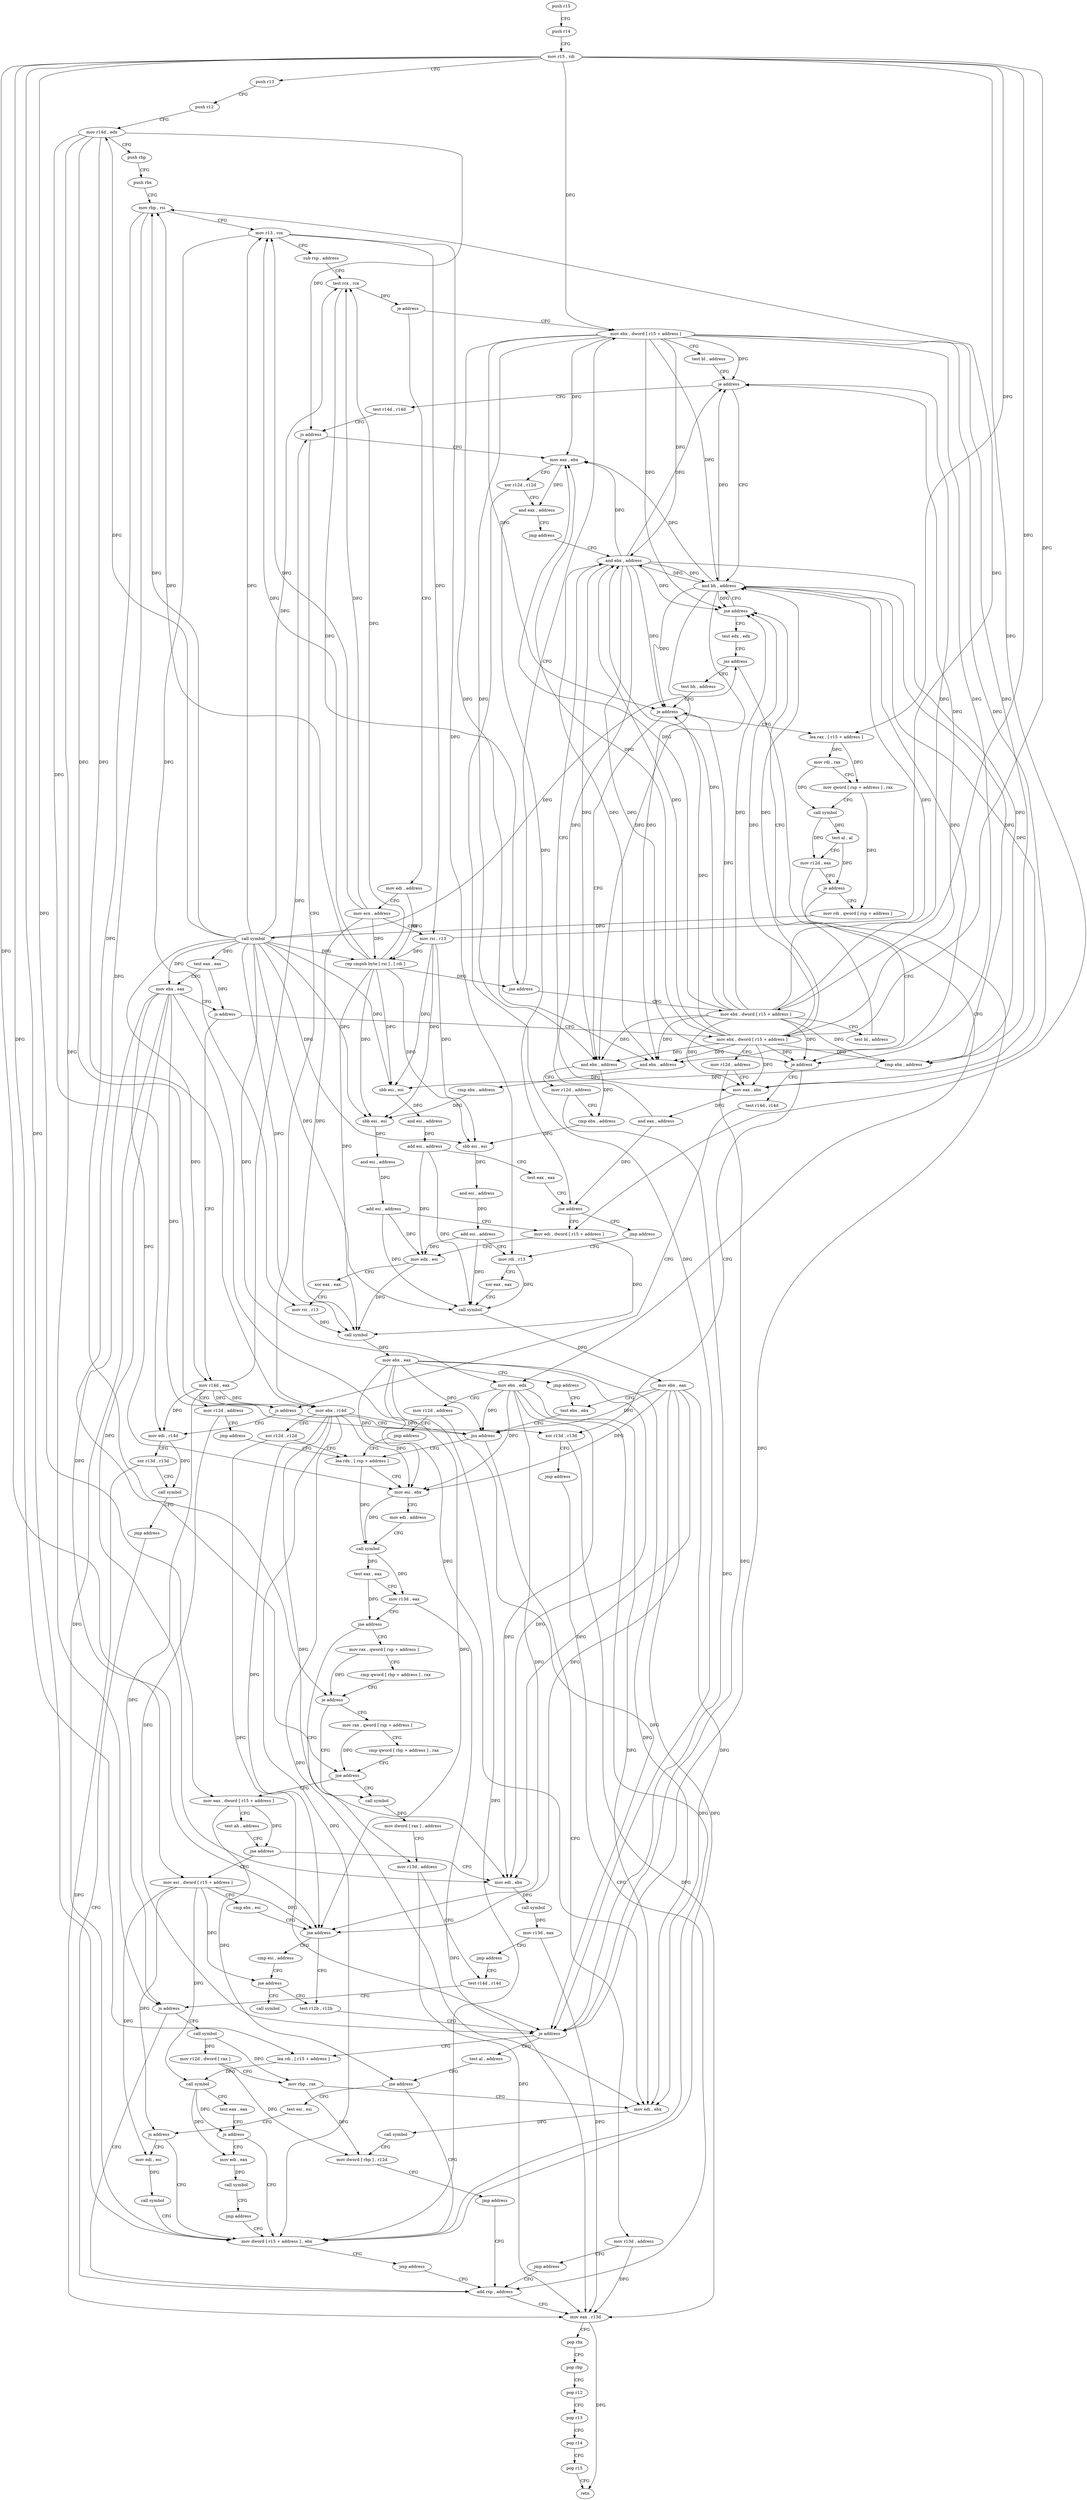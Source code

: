 digraph "func" {
"4297872" [label = "push r15" ]
"4297874" [label = "push r14" ]
"4297876" [label = "mov r15 , rdi" ]
"4297879" [label = "push r13" ]
"4297881" [label = "push r12" ]
"4297883" [label = "mov r14d , edx" ]
"4297886" [label = "push rbp" ]
"4297887" [label = "push rbx" ]
"4297888" [label = "mov rbp , rsi" ]
"4297891" [label = "mov r13 , rcx" ]
"4297894" [label = "sub rsp , address" ]
"4297901" [label = "test rcx , rcx" ]
"4297904" [label = "je address" ]
"4298024" [label = "mov ebx , dword [ r15 + address ]" ]
"4297906" [label = "mov edi , address" ]
"4298028" [label = "test bl , address" ]
"4298031" [label = "je address" ]
"4298064" [label = "test r14d , r14d" ]
"4298033" [label = "and bh , address" ]
"4297911" [label = "mov ecx , address" ]
"4297916" [label = "mov rsi , r13" ]
"4297919" [label = "rep cmpsb byte [ rsi ] , [ rdi ]" ]
"4297921" [label = "jne address" ]
"4297923" [label = "mov ebx , dword [ r15 + address ]" ]
"4298067" [label = "js address" ]
"4298450" [label = "mov eax , ebx" ]
"4298073" [label = "mov ebx , r14d" ]
"4298036" [label = "je address" ]
"4298160" [label = "xor r13d , r13d" ]
"4298038" [label = "test r14d , r14d" ]
"4297927" [label = "test bl , address" ]
"4297930" [label = "jne address" ]
"4297932" [label = "test edx , edx" ]
"4298452" [label = "xor r12d , r12d" ]
"4298455" [label = "and eax , address" ]
"4298460" [label = "jmp address" ]
"4298335" [label = "and ebx , address" ]
"4298076" [label = "xor r12d , r12d" ]
"4298079" [label = "lea rdx , [ rsp + address ]" ]
"4298163" [label = "jmp address" ]
"4298136" [label = "add rsp , address" ]
"4298041" [label = "js address" ]
"4298043" [label = "mov edi , r14d" ]
"4297934" [label = "jns address" ]
"4298437" [label = "mov ebx , edx" ]
"4297940" [label = "test bh , address" ]
"4298338" [label = "cmp ebx , address" ]
"4298341" [label = "sbb esi , esi" ]
"4298343" [label = "and esi , address" ]
"4298349" [label = "add esi , address" ]
"4298355" [label = "test eax , eax" ]
"4298357" [label = "jne address" ]
"4297997" [label = "mov edi , dword [ r15 + address ]" ]
"4298363" [label = "jmp address" ]
"4298125" [label = "mov r13d , address" ]
"4298131" [label = "test r14d , r14d" ]
"4298103" [label = "mov rax , qword [ rsp + address ]" ]
"4298108" [label = "cmp qword [ rbp + address ] , rax" ]
"4298112" [label = "je address" ]
"4298224" [label = "mov rax , qword [ rsp + address ]" ]
"4298114" [label = "call symbol" ]
"4298143" [label = "mov eax , r13d" ]
"4298146" [label = "pop rbx" ]
"4298147" [label = "pop rbp" ]
"4298148" [label = "pop r12" ]
"4298150" [label = "pop r13" ]
"4298152" [label = "pop r14" ]
"4298154" [label = "pop r15" ]
"4298156" [label = "retn" ]
"4298046" [label = "xor r13d , r13d" ]
"4298049" [label = "call symbol" ]
"4298054" [label = "jmp address" ]
"4298439" [label = "mov r12d , address" ]
"4298445" [label = "jmp address" ]
"4297943" [label = "je address" ]
"4298168" [label = "and ebx , address" ]
"4297949" [label = "lea rax , [ r15 + address ]" ]
"4298001" [label = "mov edx , esi" ]
"4298003" [label = "xor eax , eax" ]
"4298005" [label = "mov rsi , r13" ]
"4298008" [label = "call symbol" ]
"4298013" [label = "mov ebx , eax" ]
"4298015" [label = "jmp address" ]
"4298206" [label = "test ebx , ebx" ]
"4298194" [label = "mov rdi , r13" ]
"4298256" [label = "call symbol" ]
"4298261" [label = "mov r12d , dword [ rax ]" ]
"4298264" [label = "mov rbp , rax" ]
"4298267" [label = "mov edi , ebx" ]
"4298269" [label = "call symbol" ]
"4298274" [label = "mov dword [ rbp ] , r12d" ]
"4298278" [label = "jmp address" ]
"4298229" [label = "cmp qword [ rbp + address ] , rax" ]
"4298233" [label = "jne address" ]
"4298235" [label = "mov eax , dword [ r15 + address ]" ]
"4298119" [label = "mov dword [ rax ] , address" ]
"4298084" [label = "mov esi , ebx" ]
"4298086" [label = "mov edi , address" ]
"4298091" [label = "call symbol" ]
"4298096" [label = "test eax , eax" ]
"4298098" [label = "mov r13d , eax" ]
"4298101" [label = "jne address" ]
"4298171" [label = "mov r12d , address" ]
"4298177" [label = "cmp ebx , address" ]
"4298180" [label = "sbb esi , esi" ]
"4298182" [label = "and esi , address" ]
"4298188" [label = "add esi , address" ]
"4297953" [label = "mov rdi , rax" ]
"4297956" [label = "mov qword [ rsp + address ] , rax" ]
"4297961" [label = "call symbol" ]
"4297966" [label = "test al , al" ]
"4297968" [label = "mov r12d , eax" ]
"4297971" [label = "je address" ]
"4298288" [label = "mov rdi , qword [ rsp + address ]" ]
"4297977" [label = "and ebx , address" ]
"4298208" [label = "jns address" ]
"4298214" [label = "mov r13d , address" ]
"4298197" [label = "xor eax , eax" ]
"4298199" [label = "call symbol" ]
"4298204" [label = "mov ebx , eax" ]
"4298239" [label = "test ah , address" ]
"4298242" [label = "jne address" ]
"4298368" [label = "mov esi , dword [ r15 + address ]" ]
"4298244" [label = "mov edi , ebx" ]
"4298220" [label = "jmp address" ]
"4298293" [label = "call symbol" ]
"4298298" [label = "test eax , eax" ]
"4298300" [label = "mov ebx , eax" ]
"4298302" [label = "js address" ]
"4298318" [label = "mov ebx , dword [ r15 + address ]" ]
"4298304" [label = "mov r14d , eax" ]
"4297980" [label = "cmp ebx , address" ]
"4297983" [label = "sbb esi , esi" ]
"4297985" [label = "and esi , address" ]
"4297991" [label = "add esi , address" ]
"4298372" [label = "cmp ebx , esi" ]
"4298374" [label = "jne address" ]
"4298381" [label = "test r12b , r12b" ]
"4298376" [label = "cmp esi , address" ]
"4298246" [label = "call symbol" ]
"4298251" [label = "mov r13d , eax" ]
"4298254" [label = "jmp address" ]
"4298322" [label = "mov r12d , address" ]
"4298328" [label = "mov eax , ebx" ]
"4298330" [label = "and eax , address" ]
"4298307" [label = "mov r12d , address" ]
"4298313" [label = "jmp address" ]
"4298384" [label = "je address" ]
"4298410" [label = "lea rdi , [ r15 + address ]" ]
"4298386" [label = "test al , address" ]
"4298379" [label = "jne address" ]
"4298432" [label = "call symbol" ]
"4298134" [label = "js address" ]
"4298414" [label = "call symbol" ]
"4298419" [label = "test eax , eax" ]
"4298421" [label = "js address" ]
"4298401" [label = "mov dword [ r15 + address ] , ebx" ]
"4298423" [label = "mov edi , eax" ]
"4298388" [label = "jne address" ]
"4298390" [label = "test esi , esi" ]
"4298405" [label = "jmp address" ]
"4298425" [label = "call symbol" ]
"4298430" [label = "jmp address" ]
"4298392" [label = "js address" ]
"4298394" [label = "mov edi , esi" ]
"4298396" [label = "call symbol" ]
"4297872" -> "4297874" [ label = "CFG" ]
"4297874" -> "4297876" [ label = "CFG" ]
"4297876" -> "4297879" [ label = "CFG" ]
"4297876" -> "4298024" [ label = "DFG" ]
"4297876" -> "4297923" [ label = "DFG" ]
"4297876" -> "4297997" [ label = "DFG" ]
"4297876" -> "4298235" [ label = "DFG" ]
"4297876" -> "4297949" [ label = "DFG" ]
"4297876" -> "4298368" [ label = "DFG" ]
"4297876" -> "4298318" [ label = "DFG" ]
"4297876" -> "4298410" [ label = "DFG" ]
"4297876" -> "4298401" [ label = "DFG" ]
"4297879" -> "4297881" [ label = "CFG" ]
"4297881" -> "4297883" [ label = "CFG" ]
"4297883" -> "4297886" [ label = "CFG" ]
"4297883" -> "4298067" [ label = "DFG" ]
"4297883" -> "4298073" [ label = "DFG" ]
"4297883" -> "4298041" [ label = "DFG" ]
"4297883" -> "4298043" [ label = "DFG" ]
"4297883" -> "4298134" [ label = "DFG" ]
"4297886" -> "4297887" [ label = "CFG" ]
"4297887" -> "4297888" [ label = "CFG" ]
"4297888" -> "4297891" [ label = "CFG" ]
"4297888" -> "4298112" [ label = "DFG" ]
"4297888" -> "4298233" [ label = "DFG" ]
"4297891" -> "4297894" [ label = "CFG" ]
"4297891" -> "4297916" [ label = "DFG" ]
"4297891" -> "4298005" [ label = "DFG" ]
"4297891" -> "4298194" [ label = "DFG" ]
"4297894" -> "4297901" [ label = "CFG" ]
"4297901" -> "4297904" [ label = "DFG" ]
"4297901" -> "4297921" [ label = "DFG" ]
"4297904" -> "4298024" [ label = "CFG" ]
"4297904" -> "4297906" [ label = "CFG" ]
"4298024" -> "4298028" [ label = "CFG" ]
"4298024" -> "4298031" [ label = "DFG" ]
"4298024" -> "4298033" [ label = "DFG" ]
"4298024" -> "4298036" [ label = "DFG" ]
"4298024" -> "4298450" [ label = "DFG" ]
"4298024" -> "4298335" [ label = "DFG" ]
"4298024" -> "4298338" [ label = "DFG" ]
"4298024" -> "4297930" [ label = "DFG" ]
"4298024" -> "4297943" [ label = "DFG" ]
"4298024" -> "4298168" [ label = "DFG" ]
"4298024" -> "4297977" [ label = "DFG" ]
"4298024" -> "4298328" [ label = "DFG" ]
"4297906" -> "4297911" [ label = "CFG" ]
"4297906" -> "4297919" [ label = "DFG" ]
"4298028" -> "4298031" [ label = "CFG" ]
"4298031" -> "4298064" [ label = "CFG" ]
"4298031" -> "4298033" [ label = "CFG" ]
"4298064" -> "4298067" [ label = "CFG" ]
"4298033" -> "4298036" [ label = "DFG" ]
"4298033" -> "4298031" [ label = "DFG" ]
"4298033" -> "4298450" [ label = "DFG" ]
"4298033" -> "4298335" [ label = "DFG" ]
"4298033" -> "4298338" [ label = "DFG" ]
"4298033" -> "4297930" [ label = "DFG" ]
"4298033" -> "4297943" [ label = "DFG" ]
"4298033" -> "4298168" [ label = "DFG" ]
"4298033" -> "4297977" [ label = "DFG" ]
"4298033" -> "4298328" [ label = "DFG" ]
"4297911" -> "4297916" [ label = "CFG" ]
"4297911" -> "4297891" [ label = "DFG" ]
"4297911" -> "4297901" [ label = "DFG" ]
"4297911" -> "4297919" [ label = "DFG" ]
"4297911" -> "4298008" [ label = "DFG" ]
"4297916" -> "4297919" [ label = "DFG" ]
"4297916" -> "4297888" [ label = "DFG" ]
"4297916" -> "4298341" [ label = "DFG" ]
"4297916" -> "4298180" [ label = "DFG" ]
"4297916" -> "4297983" [ label = "DFG" ]
"4297919" -> "4297921" [ label = "DFG" ]
"4297919" -> "4297888" [ label = "DFG" ]
"4297919" -> "4297891" [ label = "DFG" ]
"4297919" -> "4297901" [ label = "DFG" ]
"4297919" -> "4298341" [ label = "DFG" ]
"4297919" -> "4298180" [ label = "DFG" ]
"4297919" -> "4297983" [ label = "DFG" ]
"4297919" -> "4298008" [ label = "DFG" ]
"4297921" -> "4298024" [ label = "CFG" ]
"4297921" -> "4297923" [ label = "CFG" ]
"4297923" -> "4297927" [ label = "CFG" ]
"4297923" -> "4298031" [ label = "DFG" ]
"4297923" -> "4298033" [ label = "DFG" ]
"4297923" -> "4298036" [ label = "DFG" ]
"4297923" -> "4298450" [ label = "DFG" ]
"4297923" -> "4298335" [ label = "DFG" ]
"4297923" -> "4298338" [ label = "DFG" ]
"4297923" -> "4297930" [ label = "DFG" ]
"4297923" -> "4297943" [ label = "DFG" ]
"4297923" -> "4298168" [ label = "DFG" ]
"4297923" -> "4297977" [ label = "DFG" ]
"4297923" -> "4298328" [ label = "DFG" ]
"4298067" -> "4298450" [ label = "CFG" ]
"4298067" -> "4298073" [ label = "CFG" ]
"4298450" -> "4298452" [ label = "CFG" ]
"4298450" -> "4298455" [ label = "DFG" ]
"4298073" -> "4298076" [ label = "CFG" ]
"4298073" -> "4298084" [ label = "DFG" ]
"4298073" -> "4298208" [ label = "DFG" ]
"4298073" -> "4298267" [ label = "DFG" ]
"4298073" -> "4298374" [ label = "DFG" ]
"4298073" -> "4298244" [ label = "DFG" ]
"4298073" -> "4298401" [ label = "DFG" ]
"4298036" -> "4298160" [ label = "CFG" ]
"4298036" -> "4298038" [ label = "CFG" ]
"4298160" -> "4298163" [ label = "CFG" ]
"4298160" -> "4298143" [ label = "DFG" ]
"4298038" -> "4298041" [ label = "CFG" ]
"4297927" -> "4297930" [ label = "CFG" ]
"4297930" -> "4298033" [ label = "CFG" ]
"4297930" -> "4297932" [ label = "CFG" ]
"4297932" -> "4297934" [ label = "CFG" ]
"4298452" -> "4298455" [ label = "CFG" ]
"4298452" -> "4298384" [ label = "DFG" ]
"4298455" -> "4298460" [ label = "CFG" ]
"4298455" -> "4298357" [ label = "DFG" ]
"4298460" -> "4298335" [ label = "CFG" ]
"4298335" -> "4298338" [ label = "DFG" ]
"4298335" -> "4298031" [ label = "DFG" ]
"4298335" -> "4298033" [ label = "DFG" ]
"4298335" -> "4298036" [ label = "DFG" ]
"4298335" -> "4298450" [ label = "DFG" ]
"4298335" -> "4297930" [ label = "DFG" ]
"4298335" -> "4297943" [ label = "DFG" ]
"4298335" -> "4298168" [ label = "DFG" ]
"4298335" -> "4297977" [ label = "DFG" ]
"4298335" -> "4298328" [ label = "DFG" ]
"4298076" -> "4298079" [ label = "CFG" ]
"4298076" -> "4298384" [ label = "DFG" ]
"4298079" -> "4298084" [ label = "CFG" ]
"4298079" -> "4298091" [ label = "DFG" ]
"4298163" -> "4298136" [ label = "CFG" ]
"4298136" -> "4298143" [ label = "CFG" ]
"4298041" -> "4298160" [ label = "CFG" ]
"4298041" -> "4298043" [ label = "CFG" ]
"4298043" -> "4298046" [ label = "CFG" ]
"4298043" -> "4298049" [ label = "DFG" ]
"4297934" -> "4298437" [ label = "CFG" ]
"4297934" -> "4297940" [ label = "CFG" ]
"4298437" -> "4298439" [ label = "CFG" ]
"4298437" -> "4298084" [ label = "DFG" ]
"4298437" -> "4298208" [ label = "DFG" ]
"4298437" -> "4298267" [ label = "DFG" ]
"4298437" -> "4298374" [ label = "DFG" ]
"4298437" -> "4298244" [ label = "DFG" ]
"4298437" -> "4298401" [ label = "DFG" ]
"4297940" -> "4297943" [ label = "CFG" ]
"4298338" -> "4298341" [ label = "DFG" ]
"4298341" -> "4298343" [ label = "DFG" ]
"4298343" -> "4298349" [ label = "DFG" ]
"4298349" -> "4298355" [ label = "CFG" ]
"4298349" -> "4298001" [ label = "DFG" ]
"4298349" -> "4298199" [ label = "DFG" ]
"4298355" -> "4298357" [ label = "CFG" ]
"4298357" -> "4297997" [ label = "CFG" ]
"4298357" -> "4298363" [ label = "CFG" ]
"4297997" -> "4298001" [ label = "CFG" ]
"4297997" -> "4298008" [ label = "DFG" ]
"4298363" -> "4298194" [ label = "CFG" ]
"4298125" -> "4298131" [ label = "CFG" ]
"4298125" -> "4298143" [ label = "DFG" ]
"4298131" -> "4298134" [ label = "CFG" ]
"4298103" -> "4298108" [ label = "CFG" ]
"4298103" -> "4298112" [ label = "DFG" ]
"4298108" -> "4298112" [ label = "CFG" ]
"4298112" -> "4298224" [ label = "CFG" ]
"4298112" -> "4298114" [ label = "CFG" ]
"4298224" -> "4298229" [ label = "CFG" ]
"4298224" -> "4298233" [ label = "DFG" ]
"4298114" -> "4298119" [ label = "DFG" ]
"4298143" -> "4298146" [ label = "CFG" ]
"4298143" -> "4298156" [ label = "DFG" ]
"4298146" -> "4298147" [ label = "CFG" ]
"4298147" -> "4298148" [ label = "CFG" ]
"4298148" -> "4298150" [ label = "CFG" ]
"4298150" -> "4298152" [ label = "CFG" ]
"4298152" -> "4298154" [ label = "CFG" ]
"4298154" -> "4298156" [ label = "CFG" ]
"4298046" -> "4298049" [ label = "CFG" ]
"4298046" -> "4298143" [ label = "DFG" ]
"4298049" -> "4298054" [ label = "CFG" ]
"4298054" -> "4298136" [ label = "CFG" ]
"4298439" -> "4298445" [ label = "CFG" ]
"4298439" -> "4298384" [ label = "DFG" ]
"4298445" -> "4298079" [ label = "CFG" ]
"4297943" -> "4298168" [ label = "CFG" ]
"4297943" -> "4297949" [ label = "CFG" ]
"4298168" -> "4298171" [ label = "CFG" ]
"4298168" -> "4298177" [ label = "DFG" ]
"4297949" -> "4297953" [ label = "DFG" ]
"4297949" -> "4297956" [ label = "DFG" ]
"4298001" -> "4298003" [ label = "CFG" ]
"4298001" -> "4298008" [ label = "DFG" ]
"4298003" -> "4298005" [ label = "CFG" ]
"4298005" -> "4298008" [ label = "DFG" ]
"4298008" -> "4298013" [ label = "DFG" ]
"4298013" -> "4298015" [ label = "CFG" ]
"4298013" -> "4298084" [ label = "DFG" ]
"4298013" -> "4298208" [ label = "DFG" ]
"4298013" -> "4298267" [ label = "DFG" ]
"4298013" -> "4298374" [ label = "DFG" ]
"4298013" -> "4298244" [ label = "DFG" ]
"4298013" -> "4298401" [ label = "DFG" ]
"4298015" -> "4298206" [ label = "CFG" ]
"4298206" -> "4298208" [ label = "CFG" ]
"4298194" -> "4298197" [ label = "CFG" ]
"4298194" -> "4298199" [ label = "DFG" ]
"4298256" -> "4298261" [ label = "DFG" ]
"4298256" -> "4298264" [ label = "DFG" ]
"4298261" -> "4298264" [ label = "CFG" ]
"4298261" -> "4298274" [ label = "DFG" ]
"4298264" -> "4298267" [ label = "CFG" ]
"4298264" -> "4298274" [ label = "DFG" ]
"4298267" -> "4298269" [ label = "DFG" ]
"4298269" -> "4298274" [ label = "CFG" ]
"4298274" -> "4298278" [ label = "CFG" ]
"4298278" -> "4298136" [ label = "CFG" ]
"4298229" -> "4298233" [ label = "CFG" ]
"4298233" -> "4298114" [ label = "CFG" ]
"4298233" -> "4298235" [ label = "CFG" ]
"4298235" -> "4298239" [ label = "CFG" ]
"4298235" -> "4298242" [ label = "DFG" ]
"4298235" -> "4298388" [ label = "DFG" ]
"4298119" -> "4298125" [ label = "CFG" ]
"4298084" -> "4298086" [ label = "CFG" ]
"4298084" -> "4298091" [ label = "DFG" ]
"4298086" -> "4298091" [ label = "CFG" ]
"4298091" -> "4298096" [ label = "DFG" ]
"4298091" -> "4298098" [ label = "DFG" ]
"4298096" -> "4298098" [ label = "CFG" ]
"4298096" -> "4298101" [ label = "DFG" ]
"4298098" -> "4298101" [ label = "CFG" ]
"4298098" -> "4298143" [ label = "DFG" ]
"4298101" -> "4298125" [ label = "CFG" ]
"4298101" -> "4298103" [ label = "CFG" ]
"4298171" -> "4298177" [ label = "CFG" ]
"4298171" -> "4298384" [ label = "DFG" ]
"4298177" -> "4298180" [ label = "DFG" ]
"4298180" -> "4298182" [ label = "DFG" ]
"4298182" -> "4298188" [ label = "DFG" ]
"4298188" -> "4298194" [ label = "CFG" ]
"4298188" -> "4298001" [ label = "DFG" ]
"4298188" -> "4298199" [ label = "DFG" ]
"4297953" -> "4297956" [ label = "CFG" ]
"4297953" -> "4297961" [ label = "DFG" ]
"4297956" -> "4297961" [ label = "CFG" ]
"4297956" -> "4298288" [ label = "DFG" ]
"4297961" -> "4297966" [ label = "DFG" ]
"4297961" -> "4297968" [ label = "DFG" ]
"4297966" -> "4297968" [ label = "CFG" ]
"4297966" -> "4297971" [ label = "DFG" ]
"4297968" -> "4297971" [ label = "CFG" ]
"4297968" -> "4298384" [ label = "DFG" ]
"4297971" -> "4298288" [ label = "CFG" ]
"4297971" -> "4297977" [ label = "CFG" ]
"4298288" -> "4298293" [ label = "DFG" ]
"4297977" -> "4297980" [ label = "DFG" ]
"4298208" -> "4298079" [ label = "CFG" ]
"4298208" -> "4298214" [ label = "CFG" ]
"4298214" -> "4298220" [ label = "CFG" ]
"4298214" -> "4298143" [ label = "DFG" ]
"4298197" -> "4298199" [ label = "CFG" ]
"4298199" -> "4298204" [ label = "DFG" ]
"4298204" -> "4298206" [ label = "CFG" ]
"4298204" -> "4298084" [ label = "DFG" ]
"4298204" -> "4298208" [ label = "DFG" ]
"4298204" -> "4298267" [ label = "DFG" ]
"4298204" -> "4298374" [ label = "DFG" ]
"4298204" -> "4298244" [ label = "DFG" ]
"4298204" -> "4298401" [ label = "DFG" ]
"4298239" -> "4298242" [ label = "CFG" ]
"4298242" -> "4298368" [ label = "CFG" ]
"4298242" -> "4298244" [ label = "CFG" ]
"4298368" -> "4298372" [ label = "CFG" ]
"4298368" -> "4298374" [ label = "DFG" ]
"4298368" -> "4298379" [ label = "DFG" ]
"4298368" -> "4298414" [ label = "DFG" ]
"4298368" -> "4298392" [ label = "DFG" ]
"4298368" -> "4298394" [ label = "DFG" ]
"4298244" -> "4298246" [ label = "DFG" ]
"4298220" -> "4298136" [ label = "CFG" ]
"4298293" -> "4298298" [ label = "DFG" ]
"4298293" -> "4297883" [ label = "DFG" ]
"4298293" -> "4297888" [ label = "DFG" ]
"4298293" -> "4297891" [ label = "DFG" ]
"4298293" -> "4297901" [ label = "DFG" ]
"4298293" -> "4297919" [ label = "DFG" ]
"4298293" -> "4298008" [ label = "DFG" ]
"4298293" -> "4297934" [ label = "DFG" ]
"4298293" -> "4298199" [ label = "DFG" ]
"4298293" -> "4298437" [ label = "DFG" ]
"4298293" -> "4298300" [ label = "DFG" ]
"4298293" -> "4298304" [ label = "DFG" ]
"4298293" -> "4298341" [ label = "DFG" ]
"4298293" -> "4298180" [ label = "DFG" ]
"4298293" -> "4297983" [ label = "DFG" ]
"4298298" -> "4298300" [ label = "CFG" ]
"4298298" -> "4298302" [ label = "DFG" ]
"4298300" -> "4298302" [ label = "CFG" ]
"4298300" -> "4298084" [ label = "DFG" ]
"4298300" -> "4298208" [ label = "DFG" ]
"4298300" -> "4298267" [ label = "DFG" ]
"4298300" -> "4298244" [ label = "DFG" ]
"4298300" -> "4298374" [ label = "DFG" ]
"4298300" -> "4298401" [ label = "DFG" ]
"4298302" -> "4298318" [ label = "CFG" ]
"4298302" -> "4298304" [ label = "CFG" ]
"4298318" -> "4298322" [ label = "CFG" ]
"4298318" -> "4298031" [ label = "DFG" ]
"4298318" -> "4298033" [ label = "DFG" ]
"4298318" -> "4298036" [ label = "DFG" ]
"4298318" -> "4298450" [ label = "DFG" ]
"4298318" -> "4298335" [ label = "DFG" ]
"4298318" -> "4298338" [ label = "DFG" ]
"4298318" -> "4297930" [ label = "DFG" ]
"4298318" -> "4297943" [ label = "DFG" ]
"4298318" -> "4298168" [ label = "DFG" ]
"4298318" -> "4297977" [ label = "DFG" ]
"4298318" -> "4298328" [ label = "DFG" ]
"4298304" -> "4298307" [ label = "CFG" ]
"4298304" -> "4298067" [ label = "DFG" ]
"4298304" -> "4298073" [ label = "DFG" ]
"4298304" -> "4298041" [ label = "DFG" ]
"4298304" -> "4298043" [ label = "DFG" ]
"4298304" -> "4298134" [ label = "DFG" ]
"4297980" -> "4297983" [ label = "DFG" ]
"4297983" -> "4297985" [ label = "DFG" ]
"4297985" -> "4297991" [ label = "DFG" ]
"4297991" -> "4297997" [ label = "CFG" ]
"4297991" -> "4298001" [ label = "DFG" ]
"4297991" -> "4298199" [ label = "DFG" ]
"4298372" -> "4298374" [ label = "CFG" ]
"4298374" -> "4298381" [ label = "CFG" ]
"4298374" -> "4298376" [ label = "CFG" ]
"4298381" -> "4298384" [ label = "CFG" ]
"4298376" -> "4298379" [ label = "CFG" ]
"4298246" -> "4298251" [ label = "DFG" ]
"4298251" -> "4298254" [ label = "CFG" ]
"4298251" -> "4298143" [ label = "DFG" ]
"4298254" -> "4298131" [ label = "CFG" ]
"4298322" -> "4298328" [ label = "CFG" ]
"4298322" -> "4298384" [ label = "DFG" ]
"4298328" -> "4298330" [ label = "DFG" ]
"4298330" -> "4298335" [ label = "CFG" ]
"4298330" -> "4298357" [ label = "DFG" ]
"4298307" -> "4298313" [ label = "CFG" ]
"4298307" -> "4298384" [ label = "DFG" ]
"4298313" -> "4298079" [ label = "CFG" ]
"4298384" -> "4298410" [ label = "CFG" ]
"4298384" -> "4298386" [ label = "CFG" ]
"4298410" -> "4298414" [ label = "DFG" ]
"4298386" -> "4298388" [ label = "CFG" ]
"4298379" -> "4298432" [ label = "CFG" ]
"4298379" -> "4298381" [ label = "CFG" ]
"4298134" -> "4298256" [ label = "CFG" ]
"4298134" -> "4298136" [ label = "CFG" ]
"4298414" -> "4298419" [ label = "CFG" ]
"4298414" -> "4298421" [ label = "DFG" ]
"4298414" -> "4298423" [ label = "DFG" ]
"4298419" -> "4298421" [ label = "CFG" ]
"4298421" -> "4298401" [ label = "CFG" ]
"4298421" -> "4298423" [ label = "CFG" ]
"4298401" -> "4298405" [ label = "CFG" ]
"4298423" -> "4298425" [ label = "DFG" ]
"4298388" -> "4298401" [ label = "CFG" ]
"4298388" -> "4298390" [ label = "CFG" ]
"4298390" -> "4298392" [ label = "CFG" ]
"4298405" -> "4298136" [ label = "CFG" ]
"4298425" -> "4298430" [ label = "CFG" ]
"4298430" -> "4298401" [ label = "CFG" ]
"4298392" -> "4298401" [ label = "CFG" ]
"4298392" -> "4298394" [ label = "CFG" ]
"4298394" -> "4298396" [ label = "DFG" ]
"4298396" -> "4298401" [ label = "CFG" ]
}
